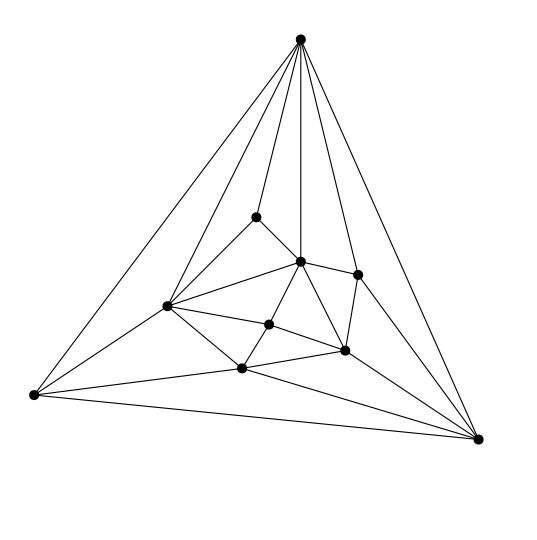 <?xml version="1.0"?>
<!DOCTYPE ipe SYSTEM "ipe.dtd">
<ipe version="70206" creator="Ipe 7.2.7">
<info created="D:20190201162009" modified="D:20190201163017"/>
<ipestyle name="basic">
<symbol name="arrow/arc(spx)">
<path stroke="sym-stroke" fill="sym-stroke" pen="sym-pen">
0 0 m
-1 0.333 l
-1 -0.333 l
h
</path>
</symbol>
<symbol name="arrow/farc(spx)">
<path stroke="sym-stroke" fill="white" pen="sym-pen">
0 0 m
-1 0.333 l
-1 -0.333 l
h
</path>
</symbol>
<symbol name="arrow/ptarc(spx)">
<path stroke="sym-stroke" fill="sym-stroke" pen="sym-pen">
0 0 m
-1 0.333 l
-0.8 0 l
-1 -0.333 l
h
</path>
</symbol>
<symbol name="arrow/fptarc(spx)">
<path stroke="sym-stroke" fill="white" pen="sym-pen">
0 0 m
-1 0.333 l
-0.8 0 l
-1 -0.333 l
h
</path>
</symbol>
<symbol name="mark/circle(sx)" transformations="translations">
<path fill="sym-stroke">
0.6 0 0 0.6 0 0 e
0.4 0 0 0.4 0 0 e
</path>
</symbol>
<symbol name="mark/disk(sx)" transformations="translations">
<path fill="sym-stroke">
0.6 0 0 0.6 0 0 e
</path>
</symbol>
<symbol name="mark/fdisk(sfx)" transformations="translations">
<group>
<path fill="sym-fill">
0.5 0 0 0.5 0 0 e
</path>
<path fill="sym-stroke" fillrule="eofill">
0.6 0 0 0.6 0 0 e
0.4 0 0 0.4 0 0 e
</path>
</group>
</symbol>
<symbol name="mark/box(sx)" transformations="translations">
<path fill="sym-stroke" fillrule="eofill">
-0.6 -0.6 m
0.6 -0.6 l
0.6 0.6 l
-0.6 0.6 l
h
-0.4 -0.4 m
0.4 -0.4 l
0.4 0.4 l
-0.4 0.4 l
h
</path>
</symbol>
<symbol name="mark/square(sx)" transformations="translations">
<path fill="sym-stroke">
-0.6 -0.6 m
0.6 -0.6 l
0.6 0.6 l
-0.6 0.6 l
h
</path>
</symbol>
<symbol name="mark/fsquare(sfx)" transformations="translations">
<group>
<path fill="sym-fill">
-0.5 -0.5 m
0.5 -0.5 l
0.5 0.5 l
-0.5 0.5 l
h
</path>
<path fill="sym-stroke" fillrule="eofill">
-0.6 -0.6 m
0.6 -0.6 l
0.6 0.6 l
-0.6 0.6 l
h
-0.4 -0.4 m
0.4 -0.4 l
0.4 0.4 l
-0.4 0.4 l
h
</path>
</group>
</symbol>
<symbol name="mark/cross(sx)" transformations="translations">
<group>
<path fill="sym-stroke">
-0.43 -0.57 m
0.57 0.43 l
0.43 0.57 l
-0.57 -0.43 l
h
</path>
<path fill="sym-stroke">
-0.43 0.57 m
0.57 -0.43 l
0.43 -0.57 l
-0.57 0.43 l
h
</path>
</group>
</symbol>
<symbol name="arrow/fnormal(spx)">
<path stroke="sym-stroke" fill="white" pen="sym-pen">
0 0 m
-1 0.333 l
-1 -0.333 l
h
</path>
</symbol>
<symbol name="arrow/pointed(spx)">
<path stroke="sym-stroke" fill="sym-stroke" pen="sym-pen">
0 0 m
-1 0.333 l
-0.8 0 l
-1 -0.333 l
h
</path>
</symbol>
<symbol name="arrow/fpointed(spx)">
<path stroke="sym-stroke" fill="white" pen="sym-pen">
0 0 m
-1 0.333 l
-0.8 0 l
-1 -0.333 l
h
</path>
</symbol>
<symbol name="arrow/linear(spx)">
<path stroke="sym-stroke" pen="sym-pen">
-1 0.333 m
0 0 l
-1 -0.333 l
</path>
</symbol>
<symbol name="arrow/fdouble(spx)">
<path stroke="sym-stroke" fill="white" pen="sym-pen">
0 0 m
-1 0.333 l
-1 -0.333 l
h
-1 0 m
-2 0.333 l
-2 -0.333 l
h
</path>
</symbol>
<symbol name="arrow/double(spx)">
<path stroke="sym-stroke" fill="sym-stroke" pen="sym-pen">
0 0 m
-1 0.333 l
-1 -0.333 l
h
-1 0 m
-2 0.333 l
-2 -0.333 l
h
</path>
</symbol>
<pen name="heavier" value="0.8"/>
<pen name="fat" value="1.2"/>
<pen name="ultrafat" value="2"/>
<symbolsize name="large" value="5"/>
<symbolsize name="small" value="2"/>
<symbolsize name="tiny" value="1.1"/>
<arrowsize name="large" value="10"/>
<arrowsize name="small" value="5"/>
<arrowsize name="tiny" value="3"/>
<color name="red" value="1 0 0"/>
<color name="green" value="0 1 0"/>
<color name="blue" value="0 0 1"/>
<color name="yellow" value="1 1 0"/>
<color name="orange" value="1 0.647 0"/>
<color name="gold" value="1 0.843 0"/>
<color name="purple" value="0.627 0.125 0.941"/>
<color name="gray" value="0.745"/>
<color name="brown" value="0.647 0.165 0.165"/>
<color name="navy" value="0 0 0.502"/>
<color name="pink" value="1 0.753 0.796"/>
<color name="seagreen" value="0.18 0.545 0.341"/>
<color name="turquoise" value="0.251 0.878 0.816"/>
<color name="violet" value="0.933 0.51 0.933"/>
<color name="darkblue" value="0 0 0.545"/>
<color name="darkcyan" value="0 0.545 0.545"/>
<color name="darkgray" value="0.663"/>
<color name="darkgreen" value="0 0.392 0"/>
<color name="darkmagenta" value="0.545 0 0.545"/>
<color name="darkorange" value="1 0.549 0"/>
<color name="darkred" value="0.545 0 0"/>
<color name="lightblue" value="0.678 0.847 0.902"/>
<color name="lightcyan" value="0.878 1 1"/>
<color name="lightgray" value="0.827"/>
<color name="lightgreen" value="0.565 0.933 0.565"/>
<color name="lightyellow" value="1 1 0.878"/>
<dashstyle name="dashed" value="[4] 0"/>
<dashstyle name="dotted" value="[1 3] 0"/>
<dashstyle name="dash dotted" value="[4 2 1 2] 0"/>
<dashstyle name="dash dot dotted" value="[4 2 1 2 1 2] 0"/>
<textsize name="large" value="\large"/>
<textsize name="Large" value="\Large"/>
<textsize name="LARGE" value="\LARGE"/>
<textsize name="huge" value="\huge"/>
<textsize name="Huge" value="\Huge"/>
<textsize name="small" value="\small"/>
<textsize name="footnote" value="\footnotesize"/>
<textsize name="tiny" value="\tiny"/>
<textstyle name="center" begin="\begin{center}" end="\end{center}"/>
<textstyle name="itemize" begin="\begin{itemize}" end="\end{itemize}"/>
<textstyle name="item" begin="\begin{itemize}\item{}" end="\end{itemize}"/>
<gridsize name="4 pts" value="4"/>
<gridsize name="8 pts (~3 mm)" value="8"/>
<gridsize name="16 pts (~6 mm)" value="16"/>
<gridsize name="32 pts (~12 mm)" value="32"/>
<gridsize name="10 pts (~3.5 mm)" value="10"/>
<gridsize name="20 pts (~7 mm)" value="20"/>
<gridsize name="14 pts (~5 mm)" value="14"/>
<gridsize name="28 pts (~10 mm)" value="28"/>
<gridsize name="56 pts (~20 mm)" value="56"/>
<anglesize name="90 deg" value="90"/>
<anglesize name="60 deg" value="60"/>
<anglesize name="45 deg" value="45"/>
<anglesize name="30 deg" value="30"/>
<anglesize name="22.5 deg" value="22.5"/>
<opacity name="10%" value="0.1"/>
<opacity name="30%" value="0.3"/>
<opacity name="50%" value="0.5"/>
<opacity name="75%" value="0.75"/>
<tiling name="falling" angle="-60" step="4" width="1"/>
<tiling name="rising" angle="30" step="4" width="1"/>
</ipestyle>
<ipestyle name="brew">
<color name="aliceblue" value="0.941 0.973 1"/>
<color name="brew1" value="0.552 0.827 0.78"/>
<color name="brew2" value="1 1 0.701"/>
<color name="brew3" value="0.745 0.729 0.854"/>
<color name="brew4" value="0.984 0.501 0.447"/>
<color name="brew5" value="0.501 0.694 0.827"/>
<color name="brew6" value="0.992 0.705 0.384"/>
<color name="brew7" value="0.701 0.87 0.411"/>
<color name="brew8" value="0.988 0.803 0.898"/>
</ipestyle>
<page>
<layer name="alpha"/>
<layer name="pgc"/>
<layer name="free-set"/>
<layer name="X"/>
<layer name="redrawn"/>
<layer name="dual"/>
<layer name="zeta"/>
<layer name="pgc-to-dual-cycle"/>
<view layers="alpha" active="alpha"/>
<view layers="alpha pgc" active="pgc"/>
<view layers="alpha dual" active="dual"/>
<view layers="alpha free-set" active="free-set"/>
<view layers="X" active="X"/>
<view layers="X redrawn" active="X"/>
<view layers="" active="zeta"/>
<path layer="free-set" matrix="1 0 0 1 82.626 -100.047" stroke="brew4" fill="brew4" pen="ultrafat">
5.69862 0 0 5.69862 125.374 740.047 e
</path>
<path matrix="1 0 0 1 119.27 -120.799" stroke="brew4" fill="brew4" pen="ultrafat">
5.69862 0 0 5.69862 125.374 740.047 e
</path>
<path matrix="1 0 0 1 77.4746 -154.44" stroke="brew4" fill="brew4" pen="ultrafat">
5.69862 0 0 5.69862 125.374 740.047 e
</path>
<path layer="pgc" stroke="brew4" pen="ultrafat">
157.995 651.359 m
181.951 631.99 l
208 640 l
232.411 638.106 l
244.644 619.248 l
253.309 598.35 l
240.057 578.981 l
202.849 585.607 l
191.126 552.477 l
116.709 552.477 l
120.787 594.782 l
h
</path>
<use layer="alpha" name="mark/disk(sx)" pos="224 704" size="normal" stroke="black"/>
<use name="mark/disk(sx)" pos="128 576" size="normal" stroke="black"/>
<use name="mark/disk(sx)" pos="288 560" size="normal" stroke="black"/>
<use name="mark/disk(sx)" pos="208 640" size="normal" stroke="black"/>
<use name="mark/disk(sx)" pos="176 608" size="normal" stroke="black"/>
<use matrix="1 0 0 1 -5.15138 -6.39266" name="mark/disk(sx)" pos="208 592" size="normal" stroke="black"/>
<use matrix="1 0 0 1 4.5873 -6.62611" name="mark/disk(sx)" pos="208 608" size="normal" stroke="black"/>
<use matrix="1 0 0 1 -11.3559 -4.75243" name="mark/disk(sx)" pos="256 624" size="normal" stroke="black"/>
<use name="mark/disk(sx)" pos="240 592" size="normal" stroke="black"/>
<use name="mark/disk(sx)" pos="224 624" size="normal" stroke="black"/>
<path stroke="black">
128 576 m
224 704 l
</path>
<path stroke="black">
224 704 m
288 560 l
</path>
<path stroke="black">
288 560 m
128 576 l
</path>
<path stroke="black">
128 576 m
176 608 l
</path>
<path stroke="black">
128 576 m
202.849 585.607 l
</path>
<path stroke="black">
202.849 585.607 m
176 608 l
</path>
<path stroke="black">
176 608 m
212.587 601.374 l
</path>
<path stroke="black">
212.587 601.374 m
202.849 585.607 l
</path>
<path stroke="black">
176 608 m
208 640 l
</path>
<path stroke="black">
208 640 m
224 624 l
</path>
<path stroke="black">
224 624 m
176 608 l
</path>
<path stroke="black">
224 624 m
212.587 601.374 l
</path>
<path stroke="black">
202.849 585.607 m
240 592 l
</path>
<path stroke="black">
240 592 m
212.587 601.374 l
</path>
<path stroke="black">
224 624 m
240 592 l
</path>
<path stroke="black">
208 640 m
224 704 l
</path>
<path stroke="black">
176 608 m
224 704 l
</path>
<path stroke="black">
224 624 m
224 704 l
</path>
<path stroke="black">
224 624 m
244.644 619.248 l
</path>
<path stroke="black">
240 592 m
288 560 l
</path>
<path stroke="black">
288 560 m
202.849 585.607 l
</path>
<path stroke="black">
240 592 m
244.644 619.248 l
</path>
<path stroke="black">
244.644 619.248 m
224 704 l
</path>
<path stroke="black">
244.644 619.248 m
288 560 l
</path>
<path layer="redrawn" matrix="0.357329 0.933979 -0.933979 0.357329 825.642 242.582" stroke="brew4" fill="brew4" pen="ultrafat">
5.69862 0 0 5.69862 125.374 740.047 e
</path>
<path matrix="0.357329 0.933979 -0.933979 0.357329 858.118 269.392" stroke="brew4" fill="brew4" pen="ultrafat">
5.69862 0 0 5.69862 125.374 740.047 e
</path>
<path matrix="0.357329 0.933979 -0.933979 0.357329 874.603 218.335" stroke="brew4" fill="brew4" pen="ultrafat">
5.69862 0 0 5.69862 125.374 740.047 e
</path>
<use matrix="0.357329 0.933979 -0.933979 0.357329 702.676 201.161" name="mark/disk(sx)" pos="224 704" size="normal" stroke="black"/>
<use matrix="0.357329 0.933979 -0.933979 0.357329 702.676 201.161" name="mark/disk(sx)" pos="128 576" size="normal" stroke="black"/>
<use matrix="0.357329 0.933979 -0.933979 0.357329 702.676 201.161" name="mark/disk(sx)" pos="288 560" size="normal" stroke="black"/>
<use matrix="0.357329 0.933979 -0.933979 0.357329 702.676 201.161" name="mark/disk(sx)" pos="208 640" size="normal" stroke="black"/>
<use matrix="0.357329 0.933979 -0.933979 0.357329 702.676 201.161" name="mark/disk(sx)" pos="176 608" size="normal" stroke="black"/>
<use matrix="0.357329 0.933979 -0.933979 0.357329 706.806 194.065" name="mark/disk(sx)" pos="208 592" size="normal" stroke="black"/>
<use matrix="0.357329 0.933979 -0.933979 0.357329 710.504 203.078" name="mark/disk(sx)" pos="208 608" size="normal" stroke="black"/>
<use matrix="0.357329 0.933979 -0.933979 0.357329 703.057 188.857" name="mark/disk(sx)" pos="256 624" size="normal" stroke="black"/>
<use matrix="0.357329 0.933979 -0.933979 0.357329 702.676 201.161" name="mark/disk(sx)" pos="240 592" size="normal" stroke="black"/>
<use matrix="0.357329 0.933979 -0.933979 0.357329 702.676 201.161" name="mark/disk(sx)" pos="224 624" size="normal" stroke="black"/>
<path matrix="0.357329 0.933979 -0.933979 0.357329 702.676 201.161" stroke="black">
128 576 m
224 704 l
</path>
<path matrix="0.357329 0.933979 -0.933979 0.357329 702.676 201.161" stroke="black">
224 704 m
288 560 l
</path>
<path matrix="0.357329 0.933979 -0.933979 0.357329 702.676 201.161" stroke="black">
288 560 m
128 576 l
</path>
<path matrix="0.357329 0.933979 -0.933979 0.357329 702.676 201.161" stroke="black">
128 576 m
176 608 l
</path>
<path matrix="0.357329 0.933979 -0.933979 0.357329 702.676 201.161" stroke="black">
128 576 m
202.849 585.607 l
</path>
<path matrix="0.357329 0.933979 -0.933979 0.357329 702.676 201.161" stroke="black">
202.849 585.607 m
176 608 l
</path>
<path matrix="0.357329 0.933979 -0.933979 0.357329 702.676 201.161" stroke="black">
176 608 m
212.587 601.374 l
</path>
<path matrix="0.357329 0.933979 -0.933979 0.357329 702.676 201.161" stroke="black">
212.587 601.374 m
202.849 585.607 l
</path>
<path matrix="0.357329 0.933979 -0.933979 0.357329 702.676 201.161" stroke="black">
176 608 m
208 640 l
</path>
<path matrix="0.357329 0.933979 -0.933979 0.357329 702.676 201.161" stroke="black">
208 640 m
224 624 l
</path>
<path matrix="0.357329 0.933979 -0.933979 0.357329 702.676 201.161" stroke="black">
224 624 m
176 608 l
</path>
<path matrix="0.357329 0.933979 -0.933979 0.357329 702.676 201.161" stroke="black">
224 624 m
212.587 601.374 l
</path>
<path matrix="0.357329 0.933979 -0.933979 0.357329 702.676 201.161" stroke="black">
202.849 585.607 m
240 592 l
</path>
<path matrix="0.357329 0.933979 -0.933979 0.357329 702.676 201.161" stroke="black">
240 592 m
212.587 601.374 l
</path>
<path matrix="0.357329 0.933979 -0.933979 0.357329 702.676 201.161" stroke="black">
224 624 m
240 592 l
</path>
<path matrix="0.357329 0.933979 -0.933979 0.357329 702.676 201.161" stroke="black">
208 640 m
224 704 l
</path>
<path matrix="0.357329 0.933979 -0.933979 0.357329 702.676 201.161" stroke="black">
176 608 m
224 704 l
</path>
<path matrix="0.357329 0.933979 -0.933979 0.357329 702.676 201.161" stroke="black">
224 624 m
224 704 l
</path>
<path matrix="0.357329 0.933979 -0.933979 0.357329 702.676 201.161" stroke="black">
224 624 m
244.644 619.248 l
</path>
<path matrix="0.357329 0.933979 -0.933979 0.357329 702.676 201.161" stroke="black">
240 592 m
288 560 l
</path>
<path matrix="0.357329 0.933979 -0.933979 0.357329 702.676 201.161" stroke="black">
288 560 m
202.849 585.607 l
</path>
<path matrix="0.357329 0.933979 -0.933979 0.357329 702.676 201.161" stroke="black">
240 592 m
244.644 619.248 l
</path>
<path matrix="0.357329 0.933979 -0.933979 0.357329 702.676 201.161" stroke="black">
244.644 619.248 m
224 704 l
</path>
<path matrix="0.357329 0.933979 -0.933979 0.357329 702.676 201.161" stroke="black">
244.644 619.248 m
288 560 l
</path>
<use layer="X" name="mark/disk(sx)" pos="179.254 624.119" size="normal" stroke="brew4"/>
<use name="mark/disk(sx)" pos="211.73 650.928" size="normal" stroke="brew4"/>
<use name="mark/disk(sx)" pos="228.215 599.872" size="normal" stroke="brew4"/>
<use layer="dual" name="mark/square(sx)" pos="172.538 623.838" size="normal" stroke="brew5"/>
<use name="mark/square(sx)" pos="202.396 643.743" size="normal" stroke="brew5"/>
<use name="mark/square(sx)" pos="216.27 644.95" size="normal" stroke="brew5"/>
<use name="mark/square(sx)" pos="206.92 626.251" size="normal" stroke="brew5"/>
<use name="mark/square(sx)" pos="231.953 633.489" size="normal" stroke="brew5"/>
<use name="mark/square(sx)" pos="251.557 624.441" size="normal" stroke="brew5"/>
<use name="mark/square(sx)" pos="235.572 613.885" size="normal" stroke="brew5"/>
<use name="mark/square(sx)" pos="223.508 607.552" size="normal" stroke="brew5"/>
<use name="mark/square(sx)" pos="205.111 610.869" size="normal" stroke="brew5"/>
<use name="mark/square(sx)" pos="200.285 595.789" size="normal" stroke="brew5"/>
<use name="mark/square(sx)" pos="216.873 593.075" size="normal" stroke="brew5"/>
<use name="mark/square(sx)" pos="169.824 590.662" size="normal" stroke="brew5"/>
<use name="mark/square(sx)" pos="200.587 574.074" size="normal" stroke="brew5"/>
<use name="mark/square(sx)" pos="240.699 580.408" size="normal" stroke="brew5"/>
<use name="mark/square(sx)" pos="249.747 599.107" size="normal" stroke="brew5"/>
<use name="mark/square(sx)" pos="264.827 660.633" size="normal" stroke="brew5"/>
<path stroke="brew5" fill="brew4" pen="ultrafat">
172.538 623.838 m
202.396 643.743 l
</path>
<path stroke="brew5" fill="brew4" pen="ultrafat">
202.396 643.743 m
216.27 644.95 l
</path>
<path stroke="brew5" fill="brew4" pen="ultrafat">
216.27 644.95 m
231.953 633.489 l
</path>
<path stroke="brew5" fill="brew4" pen="ultrafat">
251.557 624.441 m
264.827 660.633 l
</path>
<path stroke="brew5" pen="ultrafat">
216.27 644.95 m
217.778 630.171
206.92 626.251 c
</path>
<path stroke="brew5" pen="ultrafat">
206.92 626.251 m
197.571 629.87
202.396 643.743 c
</path>
<path stroke="brew5" pen="ultrafat">
206.92 626.251 m
205.111 610.869 l
</path>
<path stroke="brew5" pen="ultrafat">
205.111 610.869 m
223.508 607.552 l
</path>
<path stroke="brew5" pen="ultrafat">
223.508 607.552 m
216.873 593.075 l
</path>
<path stroke="brew5" pen="ultrafat">
216.873 593.075 m
200.285 595.789 l
</path>
<path stroke="brew5" pen="ultrafat">
200.285 595.789 m
205.111 610.869 l
</path>
<path stroke="brew5" pen="ultrafat">
200.285 595.789 m
169.824 590.662 l
</path>
<path stroke="brew5" pen="ultrafat">
169.824 590.662 m
157.76 598.504
172.538 623.838 c
</path>
<path stroke="brew5" pen="ultrafat">
169.824 590.662 m
174.649 580.709
200.587 574.074 c
</path>
<path stroke="brew5" pen="ultrafat">
200.587 574.074 m
242.207 571.661
240.699 580.408 c
</path>
<path stroke="brew5" pen="ultrafat">
240.699 580.408 m
251.858 584.329
249.747 599.107 c
</path>
<path stroke="brew5" pen="ultrafat">
172.538 623.838 m
153.839 647.966
209.333 707.984
226.524 720.651
240.398 713.412
264.827 660.633 c
</path>
<path stroke="brew5" pen="ultrafat">
223.508 607.552 m
235.572 613.885 l
</path>
<path stroke="brew5" pen="ultrafat">
235.572 613.885 m
249.747 599.107 l
</path>
<path stroke="brew5" pen="ultrafat">
216.873 593.075 m
240.699 580.408 l
</path>
<path stroke="brew5" pen="ultrafat">
235.572 613.885 m
231.953 633.489 l
</path>
<path stroke="brew5" pen="ultrafat">
200.587 574.074 m
202.396 558.391
246.43 548.137
307.955 539.39
315.797 551.454
264.827 660.633 c
</path>
<path matrix="1 0 0 1 -0.0003152 0.00009098" stroke="brew5" pen="ultrafat">
249.747 599.107 m
256.684 602.123
251.557 624.441 c
</path>
<path matrix="1 0 0 1 -0.0003152 0.00009098" stroke="brew5" fill="brew4" pen="ultrafat">
231.953 633.489 m
251.557 624.441 l
</path>
</page>
</ipe>
